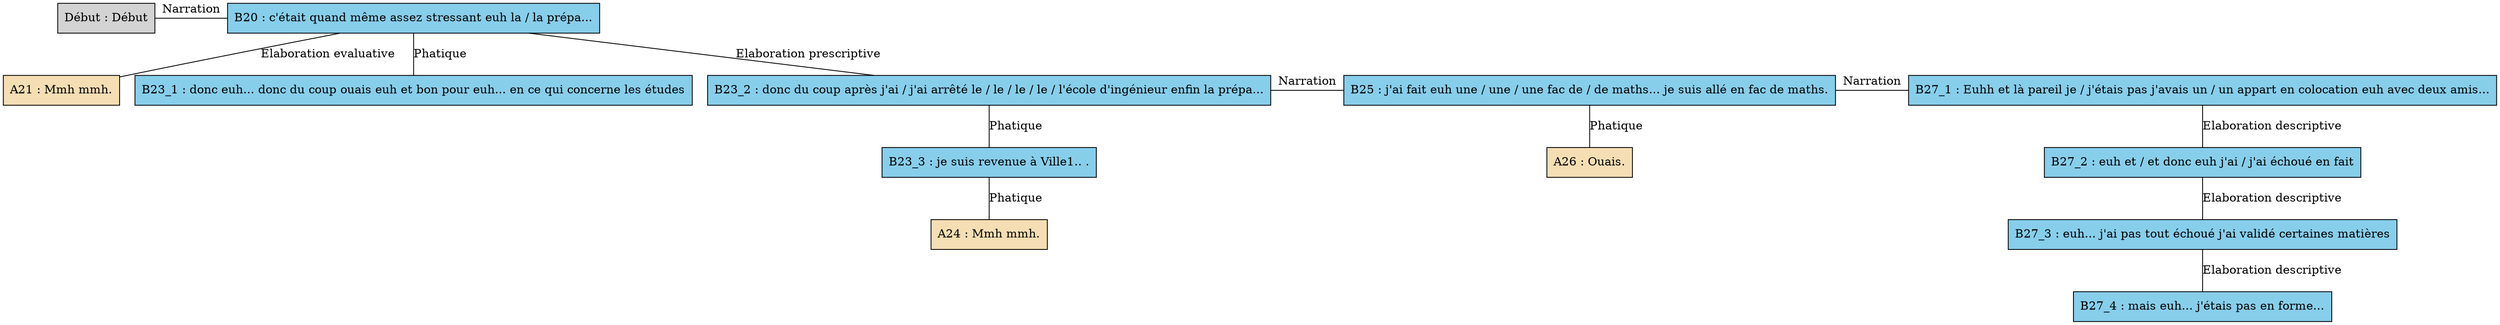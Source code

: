 digraph C08 {
	node [shape=box style=filled]
	"Début" [label="Début : Début"]
	B20 [label="B20 : c'était quand même assez stressant euh la / la prépa..." fillcolor=skyblue]
	A21 [label="A21 : Mmh mmh." fillcolor=wheat]
	B23_1 [label="B23_1 : donc euh... donc du coup ouais euh et bon pour euh... en ce qui concerne les études" fillcolor=skyblue]
	B23_2 [label="B23_2 : donc du coup après j'ai / j'ai arrêté le / le / le / le / l'école d'ingénieur enfin la prépa..." fillcolor=skyblue]
	B23_3 [label="B23_3 : je suis revenue à Ville1.. ." fillcolor=skyblue]
	A24 [label="A24 : Mmh mmh." fillcolor=wheat]
	B25 [label="B25 : j'ai fait euh une / une / une fac de / de maths... je suis allé en fac de maths." fillcolor=skyblue]
	A26 [label="A26 : Ouais." fillcolor=wheat]
	B27_1 [label="B27_1 : Euhh et là pareil je / j'étais pas j'avais un / un appart en colocation euh avec deux amis..." fillcolor=skyblue]
	B27_2 [label="B27_2 : euh et / et donc euh j'ai / j'ai échoué en fait" fillcolor=skyblue]
	B27_3 [label="B27_3 : euh... j'ai pas tout échoué j'ai validé certaines matières" fillcolor=skyblue]
	B27_4 [label="B27_4 : mais euh... j'étais pas en forme..." fillcolor=skyblue]
	{
		rank=same
		"Début"
		B20
		"Début" -> B20 [label=Narration dir=none]
	}
	B20 -> A21 [label="Elaboration evaluative" dir=none]
	B20 -> B23_1 [label=Phatique dir=none]
	B20 -> B23_2 [label="Elaboration prescriptive" dir=none]
	B23_2 -> B23_3 [label=Phatique dir=none]
	B23_3 -> A24 [label=Phatique dir=none]
	{
		rank=same
		B23_2
		B25
		B23_2 -> B25 [label=Narration dir=none]
	}
	B25 -> A26 [label=Phatique dir=none]
	{
		rank=same
		B25
		B27_1
		B25 -> B27_1 [label=Narration dir=none]
	}
	B27_1 -> B27_2 [label="Elaboration descriptive" dir=none]
	B27_2 -> B27_3 [label="Elaboration descriptive" dir=none]
	B27_3 -> B27_4 [label="Elaboration descriptive" dir=none]
}
